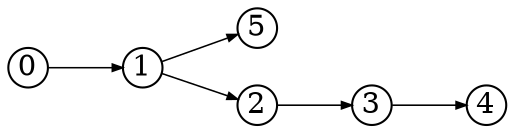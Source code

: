digraph{
  rankdir=LR
  node [shape=circle,fixedsize=true,width=.26]
  edge [penwidth=0.75,arrowsize=0.5]
  5 -> {}
  4 -> {}
  3 -> {4}
  2 -> {3}
  1 -> {2 5}
  0 -> {1}
}
